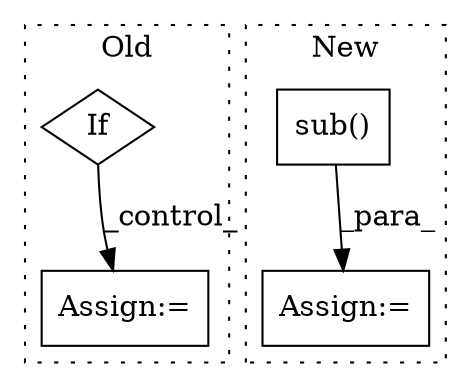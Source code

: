 digraph G {
subgraph cluster0 {
1 [label="If" a="96" s="10383" l="3" shape="diamond"];
4 [label="Assign:=" a="68" s="11184" l="3" shape="box"];
label = "Old";
style="dotted";
}
subgraph cluster1 {
2 [label="sub()" a="75" s="11828,11864" l="13,1" shape="box"];
3 [label="Assign:=" a="68" s="11825" l="3" shape="box"];
label = "New";
style="dotted";
}
1 -> 4 [label="_control_"];
2 -> 3 [label="_para_"];
}